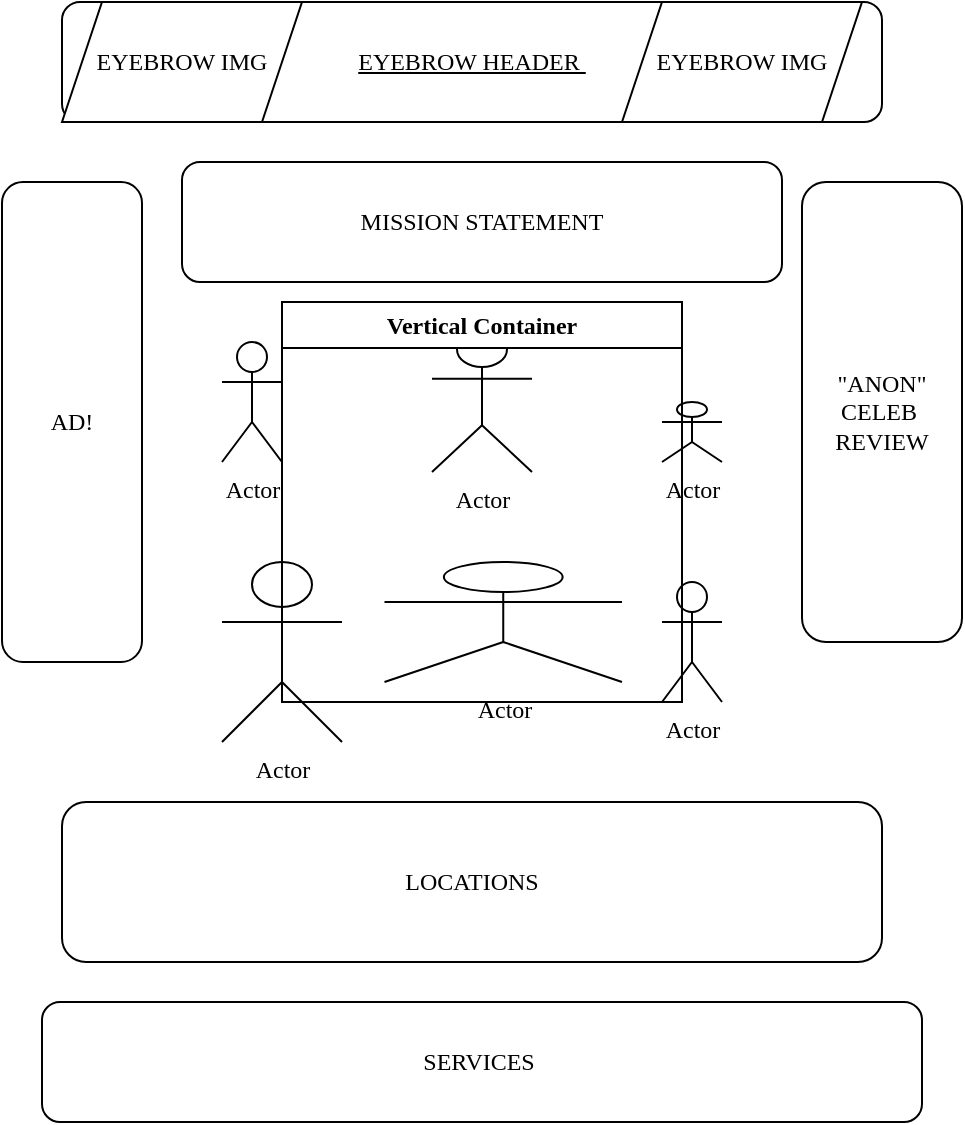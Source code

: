 <mxfile>
    <diagram id="FoVb34NPV3Eg_lGalUp8" name="Page-1">
        <mxGraphModel dx="490" dy="522" grid="1" gridSize="10" guides="1" tooltips="1" connect="1" arrows="1" fold="1" page="1" pageScale="1" pageWidth="850" pageHeight="1100" math="0" shadow="0">
            <root>
                <mxCell id="0"/>
                <mxCell id="1" parent="0"/>
                <mxCell id="2" value="EYEBROW HEADER&amp;nbsp;" style="rounded=1;whiteSpace=wrap;html=1;fontStyle=4;fontFamily=Comic Sans MS;" vertex="1" parent="1">
                    <mxGeometry x="50" y="530" width="410" height="60" as="geometry"/>
                </mxCell>
                <mxCell id="3" value="EYEBROW IMG" style="shape=parallelogram;perimeter=parallelogramPerimeter;whiteSpace=wrap;html=1;fixedSize=1;fontFamily=Comic Sans MS;" vertex="1" parent="1">
                    <mxGeometry x="50" y="530" width="120" height="60" as="geometry"/>
                </mxCell>
                <mxCell id="4" value="EYEBROW IMG" style="shape=parallelogram;perimeter=parallelogramPerimeter;whiteSpace=wrap;html=1;fixedSize=1;fontFamily=Comic Sans MS;" vertex="1" parent="1">
                    <mxGeometry x="330" y="530" width="120" height="60" as="geometry"/>
                </mxCell>
                <mxCell id="5" value="MISSION STATEMENT" style="rounded=1;whiteSpace=wrap;html=1;fontFamily=Comic Sans MS;" vertex="1" parent="1">
                    <mxGeometry x="110" y="610" width="300" height="60" as="geometry"/>
                </mxCell>
                <mxCell id="6" value="AD!" style="rounded=1;whiteSpace=wrap;html=1;fontFamily=Comic Sans MS;" vertex="1" parent="1">
                    <mxGeometry x="20" y="620" width="70" height="240" as="geometry"/>
                </mxCell>
                <mxCell id="7" value="&quot;ANON&quot;&lt;br&gt;CELEB&amp;nbsp;&lt;br&gt;REVIEW" style="rounded=1;whiteSpace=wrap;html=1;fontFamily=Comic Sans MS;" vertex="1" parent="1">
                    <mxGeometry x="420" y="620" width="80" height="230" as="geometry"/>
                </mxCell>
                <mxCell id="8" value="Actor" style="shape=umlActor;verticalLabelPosition=bottom;verticalAlign=top;html=1;outlineConnect=0;fontFamily=Comic Sans MS;" vertex="1" parent="1">
                    <mxGeometry x="130" y="700" width="30" height="60" as="geometry"/>
                </mxCell>
                <mxCell id="9" value="Actor" style="shape=umlActor;verticalLabelPosition=bottom;verticalAlign=top;html=1;outlineConnect=0;fontFamily=Comic Sans MS;" vertex="1" parent="1">
                    <mxGeometry x="235" y="695" width="50" height="70" as="geometry"/>
                </mxCell>
                <mxCell id="11" value="Actor" style="shape=umlActor;verticalLabelPosition=bottom;verticalAlign=top;html=1;outlineConnect=0;fontFamily=Comic Sans MS;" vertex="1" parent="1">
                    <mxGeometry x="350" y="730" width="30" height="30" as="geometry"/>
                </mxCell>
                <mxCell id="12" value="Actor" style="shape=umlActor;verticalLabelPosition=bottom;verticalAlign=top;html=1;outlineConnect=0;fontFamily=Comic Sans MS;" vertex="1" parent="1">
                    <mxGeometry x="211.25" y="810" width="118.75" height="60" as="geometry"/>
                </mxCell>
                <mxCell id="13" value="Actor" style="shape=umlActor;verticalLabelPosition=bottom;verticalAlign=top;html=1;outlineConnect=0;fontFamily=Comic Sans MS;" vertex="1" parent="1">
                    <mxGeometry x="130" y="810" width="60" height="90" as="geometry"/>
                </mxCell>
                <mxCell id="14" value="Actor" style="shape=umlActor;verticalLabelPosition=bottom;verticalAlign=top;html=1;outlineConnect=0;fontFamily=Comic Sans MS;" vertex="1" parent="1">
                    <mxGeometry x="350" y="820" width="30" height="60" as="geometry"/>
                </mxCell>
                <mxCell id="16" value="LOCATIONS" style="rounded=1;whiteSpace=wrap;html=1;fontFamily=Comic Sans MS;" vertex="1" parent="1">
                    <mxGeometry x="50" y="930" width="410" height="80" as="geometry"/>
                </mxCell>
                <mxCell id="17" value="SERVICES&amp;nbsp;" style="rounded=1;whiteSpace=wrap;html=1;fontFamily=Comic Sans MS;" vertex="1" parent="1">
                    <mxGeometry x="40" y="1030" width="440" height="60" as="geometry"/>
                </mxCell>
                <mxCell id="18" value="Vertical Container" style="swimlane;whiteSpace=wrap;html=1;fontFamily=Comic Sans MS;" vertex="1" parent="1">
                    <mxGeometry x="160" y="680" width="200" height="200" as="geometry"/>
                </mxCell>
            </root>
        </mxGraphModel>
    </diagram>
</mxfile>